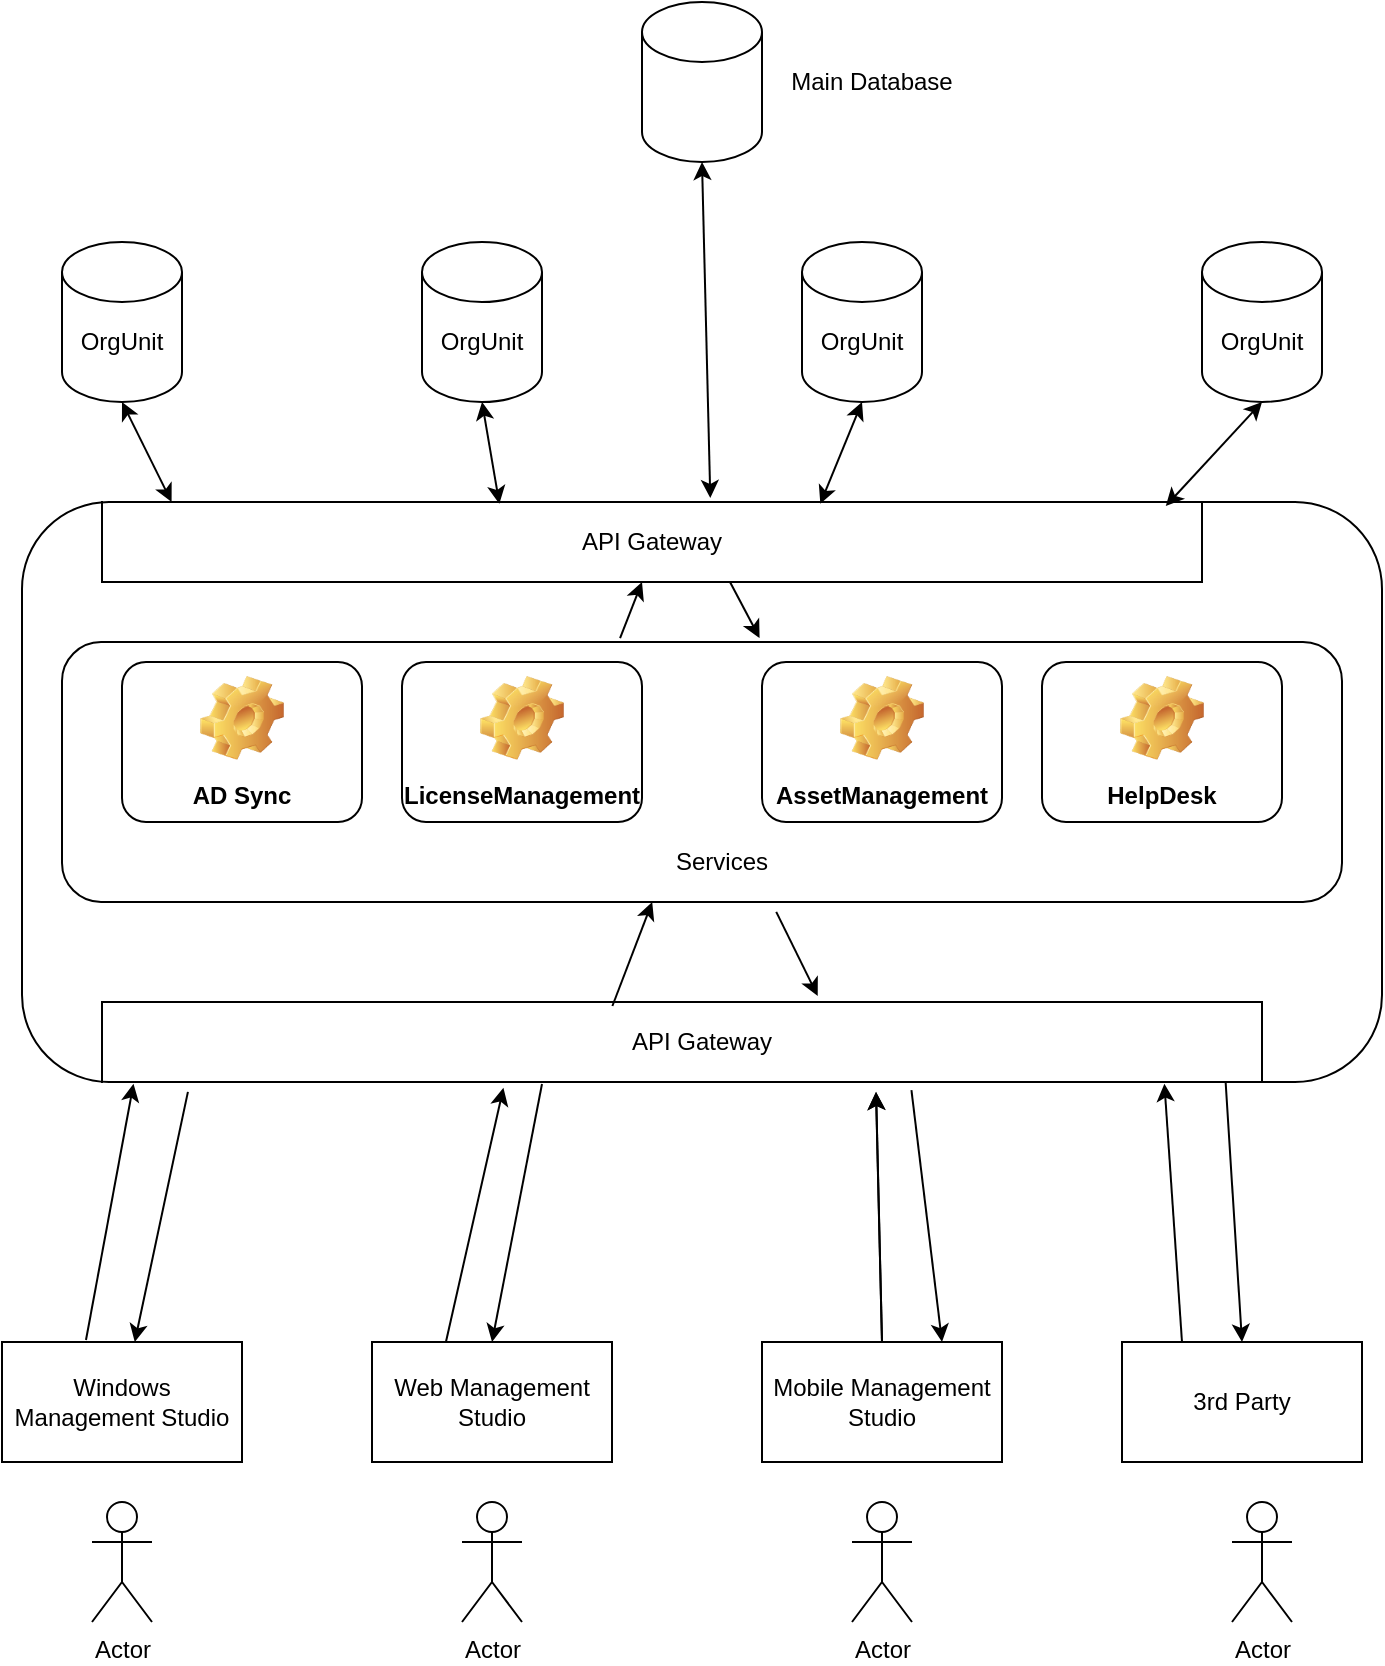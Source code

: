 <mxfile version="13.7.3" type="github">
  <diagram id="p5LZxdcd67pqXwQ_2G6Q" name="Page-1">
    <mxGraphModel dx="1422" dy="763" grid="1" gridSize="10" guides="1" tooltips="1" connect="1" arrows="1" fold="1" page="1" pageScale="1" pageWidth="827" pageHeight="1169" math="0" shadow="0">
      <root>
        <mxCell id="0" />
        <mxCell id="1" parent="0" />
        <mxCell id="mHs1j3uvdiCKNuWTur10-1" value="" style="shape=cylinder3;whiteSpace=wrap;html=1;boundedLbl=1;backgroundOutline=1;size=15;" vertex="1" parent="1">
          <mxGeometry x="370" y="30" width="60" height="80" as="geometry" />
        </mxCell>
        <mxCell id="mHs1j3uvdiCKNuWTur10-2" value="" style="shape=cylinder3;whiteSpace=wrap;html=1;boundedLbl=1;backgroundOutline=1;size=15;" vertex="1" parent="1">
          <mxGeometry x="80" y="150" width="60" height="80" as="geometry" />
        </mxCell>
        <mxCell id="mHs1j3uvdiCKNuWTur10-3" value="" style="shape=cylinder3;whiteSpace=wrap;html=1;boundedLbl=1;backgroundOutline=1;size=15;" vertex="1" parent="1">
          <mxGeometry x="260" y="150" width="60" height="80" as="geometry" />
        </mxCell>
        <mxCell id="mHs1j3uvdiCKNuWTur10-4" value="" style="shape=cylinder3;whiteSpace=wrap;html=1;boundedLbl=1;backgroundOutline=1;size=15;" vertex="1" parent="1">
          <mxGeometry x="450" y="150" width="60" height="80" as="geometry" />
        </mxCell>
        <mxCell id="mHs1j3uvdiCKNuWTur10-5" value="" style="shape=cylinder3;whiteSpace=wrap;html=1;boundedLbl=1;backgroundOutline=1;size=15;" vertex="1" parent="1">
          <mxGeometry x="650" y="150" width="60" height="80" as="geometry" />
        </mxCell>
        <mxCell id="mHs1j3uvdiCKNuWTur10-6" value="Main Database" style="text;html=1;strokeColor=none;fillColor=none;align=center;verticalAlign=middle;whiteSpace=wrap;rounded=0;" vertex="1" parent="1">
          <mxGeometry x="430" y="60" width="110" height="20" as="geometry" />
        </mxCell>
        <mxCell id="mHs1j3uvdiCKNuWTur10-7" value="OrgUnit" style="text;html=1;strokeColor=none;fillColor=none;align=center;verticalAlign=middle;whiteSpace=wrap;rounded=0;" vertex="1" parent="1">
          <mxGeometry x="90" y="190" width="40" height="20" as="geometry" />
        </mxCell>
        <mxCell id="mHs1j3uvdiCKNuWTur10-9" value="OrgUnit" style="text;html=1;strokeColor=none;fillColor=none;align=center;verticalAlign=middle;whiteSpace=wrap;rounded=0;" vertex="1" parent="1">
          <mxGeometry x="270" y="190" width="40" height="20" as="geometry" />
        </mxCell>
        <mxCell id="mHs1j3uvdiCKNuWTur10-10" value="OrgUnit" style="text;html=1;strokeColor=none;fillColor=none;align=center;verticalAlign=middle;whiteSpace=wrap;rounded=0;" vertex="1" parent="1">
          <mxGeometry x="460" y="190" width="40" height="20" as="geometry" />
        </mxCell>
        <mxCell id="mHs1j3uvdiCKNuWTur10-11" value="OrgUnit" style="text;html=1;strokeColor=none;fillColor=none;align=center;verticalAlign=middle;whiteSpace=wrap;rounded=0;" vertex="1" parent="1">
          <mxGeometry x="660" y="190" width="40" height="20" as="geometry" />
        </mxCell>
        <mxCell id="mHs1j3uvdiCKNuWTur10-12" value="" style="rounded=1;whiteSpace=wrap;html=1;" vertex="1" parent="1">
          <mxGeometry x="60" y="280" width="680" height="290" as="geometry" />
        </mxCell>
        <mxCell id="mHs1j3uvdiCKNuWTur10-13" value="Actor" style="shape=umlActor;verticalLabelPosition=bottom;verticalAlign=top;html=1;outlineConnect=0;" vertex="1" parent="1">
          <mxGeometry x="95" y="780" width="30" height="60" as="geometry" />
        </mxCell>
        <mxCell id="mHs1j3uvdiCKNuWTur10-14" value="Actor" style="shape=umlActor;verticalLabelPosition=bottom;verticalAlign=top;html=1;outlineConnect=0;" vertex="1" parent="1">
          <mxGeometry x="280" y="780" width="30" height="60" as="geometry" />
        </mxCell>
        <mxCell id="mHs1j3uvdiCKNuWTur10-15" value="Actor" style="shape=umlActor;verticalLabelPosition=bottom;verticalAlign=top;html=1;outlineConnect=0;" vertex="1" parent="1">
          <mxGeometry x="475" y="780" width="30" height="60" as="geometry" />
        </mxCell>
        <mxCell id="mHs1j3uvdiCKNuWTur10-16" value="Actor" style="shape=umlActor;verticalLabelPosition=bottom;verticalAlign=top;html=1;outlineConnect=0;" vertex="1" parent="1">
          <mxGeometry x="665" y="780" width="30" height="60" as="geometry" />
        </mxCell>
        <mxCell id="mHs1j3uvdiCKNuWTur10-17" value="" style="rounded=1;whiteSpace=wrap;html=1;" vertex="1" parent="1">
          <mxGeometry x="80" y="350" width="640" height="130" as="geometry" />
        </mxCell>
        <mxCell id="mHs1j3uvdiCKNuWTur10-19" value="HelpDesk" style="label;whiteSpace=wrap;html=1;align=center;verticalAlign=bottom;spacingLeft=0;spacingBottom=4;imageAlign=center;imageVerticalAlign=top;image=img/clipart/Gear_128x128.png" vertex="1" parent="1">
          <mxGeometry x="570" y="360" width="120" height="80" as="geometry" />
        </mxCell>
        <mxCell id="mHs1j3uvdiCKNuWTur10-20" value="LicenseManagement" style="label;whiteSpace=wrap;html=1;align=center;verticalAlign=bottom;spacingLeft=0;spacingBottom=4;imageAlign=center;imageVerticalAlign=top;image=img/clipart/Gear_128x128.png" vertex="1" parent="1">
          <mxGeometry x="250" y="360" width="120" height="80" as="geometry" />
        </mxCell>
        <mxCell id="mHs1j3uvdiCKNuWTur10-21" value="AssetManagement" style="label;whiteSpace=wrap;html=1;align=center;verticalAlign=bottom;spacingLeft=0;spacingBottom=4;imageAlign=center;imageVerticalAlign=top;image=img/clipart/Gear_128x128.png" vertex="1" parent="1">
          <mxGeometry x="430" y="360" width="120" height="80" as="geometry" />
        </mxCell>
        <mxCell id="mHs1j3uvdiCKNuWTur10-22" value="AD Sync" style="label;whiteSpace=wrap;html=1;align=center;verticalAlign=bottom;spacingLeft=0;spacingBottom=4;imageAlign=center;imageVerticalAlign=top;image=img/clipart/Gear_128x128.png" vertex="1" parent="1">
          <mxGeometry x="110" y="360" width="120" height="80" as="geometry" />
        </mxCell>
        <mxCell id="mHs1j3uvdiCKNuWTur10-23" value="API Gateway" style="text;html=1;strokeColor=none;fillColor=none;align=center;verticalAlign=middle;whiteSpace=wrap;rounded=0;" vertex="1" parent="1">
          <mxGeometry x="335" y="540" width="130" height="20" as="geometry" />
        </mxCell>
        <mxCell id="mHs1j3uvdiCKNuWTur10-24" value="Services" style="text;html=1;strokeColor=none;fillColor=none;align=center;verticalAlign=middle;whiteSpace=wrap;rounded=0;" vertex="1" parent="1">
          <mxGeometry x="390" y="450" width="40" height="20" as="geometry" />
        </mxCell>
        <mxCell id="mHs1j3uvdiCKNuWTur10-26" value="" style="endArrow=classic;startArrow=classic;html=1;entryX=0.5;entryY=1;entryDx=0;entryDy=0;entryPerimeter=0;exitX=0.11;exitY=0;exitDx=0;exitDy=0;exitPerimeter=0;" edge="1" parent="1" source="mHs1j3uvdiCKNuWTur10-12" target="mHs1j3uvdiCKNuWTur10-2">
          <mxGeometry width="50" height="50" relative="1" as="geometry">
            <mxPoint x="95" y="310" as="sourcePoint" />
            <mxPoint x="145" y="260" as="targetPoint" />
          </mxGeometry>
        </mxCell>
        <mxCell id="mHs1j3uvdiCKNuWTur10-27" value="" style="endArrow=classic;startArrow=classic;html=1;entryX=0.5;entryY=1;entryDx=0;entryDy=0;entryPerimeter=0;exitX=0.351;exitY=0.003;exitDx=0;exitDy=0;exitPerimeter=0;" edge="1" parent="1" source="mHs1j3uvdiCKNuWTur10-12" target="mHs1j3uvdiCKNuWTur10-3">
          <mxGeometry width="50" height="50" relative="1" as="geometry">
            <mxPoint x="390" y="350" as="sourcePoint" />
            <mxPoint x="440" y="300" as="targetPoint" />
          </mxGeometry>
        </mxCell>
        <mxCell id="mHs1j3uvdiCKNuWTur10-28" value="" style="endArrow=classic;startArrow=classic;html=1;entryX=0.5;entryY=1;entryDx=0;entryDy=0;entryPerimeter=0;exitX=0.841;exitY=0.007;exitDx=0;exitDy=0;exitPerimeter=0;" edge="1" parent="1" source="mHs1j3uvdiCKNuWTur10-12" target="mHs1j3uvdiCKNuWTur10-5">
          <mxGeometry width="50" height="50" relative="1" as="geometry">
            <mxPoint x="390" y="350" as="sourcePoint" />
            <mxPoint x="440" y="300" as="targetPoint" />
          </mxGeometry>
        </mxCell>
        <mxCell id="mHs1j3uvdiCKNuWTur10-29" value="" style="endArrow=classic;startArrow=classic;html=1;entryX=0.5;entryY=1;entryDx=0;entryDy=0;entryPerimeter=0;exitX=0.587;exitY=0.003;exitDx=0;exitDy=0;exitPerimeter=0;" edge="1" parent="1" source="mHs1j3uvdiCKNuWTur10-12" target="mHs1j3uvdiCKNuWTur10-4">
          <mxGeometry width="50" height="50" relative="1" as="geometry">
            <mxPoint x="390" y="350" as="sourcePoint" />
            <mxPoint x="440" y="300" as="targetPoint" />
          </mxGeometry>
        </mxCell>
        <mxCell id="mHs1j3uvdiCKNuWTur10-30" value="Windows Management Studio" style="rounded=0;whiteSpace=wrap;html=1;" vertex="1" parent="1">
          <mxGeometry x="50" y="700" width="120" height="60" as="geometry" />
        </mxCell>
        <mxCell id="mHs1j3uvdiCKNuWTur10-31" value="Web Management Studio" style="rounded=0;whiteSpace=wrap;html=1;" vertex="1" parent="1">
          <mxGeometry x="235" y="700" width="120" height="60" as="geometry" />
        </mxCell>
        <mxCell id="mHs1j3uvdiCKNuWTur10-32" value="Mobile Management Studio" style="rounded=0;whiteSpace=wrap;html=1;" vertex="1" parent="1">
          <mxGeometry x="430" y="700" width="120" height="60" as="geometry" />
        </mxCell>
        <mxCell id="mHs1j3uvdiCKNuWTur10-33" value="3rd Party" style="rounded=0;whiteSpace=wrap;html=1;" vertex="1" parent="1">
          <mxGeometry x="610" y="700" width="120" height="60" as="geometry" />
        </mxCell>
        <mxCell id="mHs1j3uvdiCKNuWTur10-36" value="" style="endArrow=classic;html=1;entryX=0.354;entryY=1.01;entryDx=0;entryDy=0;entryPerimeter=0;exitX=0.308;exitY=0;exitDx=0;exitDy=0;exitPerimeter=0;" edge="1" parent="1" source="mHs1j3uvdiCKNuWTur10-31" target="mHs1j3uvdiCKNuWTur10-12">
          <mxGeometry width="50" height="50" relative="1" as="geometry">
            <mxPoint x="390" y="620" as="sourcePoint" />
            <mxPoint x="440" y="570" as="targetPoint" />
          </mxGeometry>
        </mxCell>
        <mxCell id="mHs1j3uvdiCKNuWTur10-37" value="" style="endArrow=classic;html=1;" edge="1" parent="1">
          <mxGeometry width="50" height="50" relative="1" as="geometry">
            <mxPoint x="320" y="571" as="sourcePoint" />
            <mxPoint x="295" y="700" as="targetPoint" />
          </mxGeometry>
        </mxCell>
        <mxCell id="mHs1j3uvdiCKNuWTur10-38" value="" style="endArrow=classic;html=1;exitX=0.5;exitY=0;exitDx=0;exitDy=0;entryX=0.628;entryY=1.017;entryDx=0;entryDy=0;entryPerimeter=0;" edge="1" parent="1" source="mHs1j3uvdiCKNuWTur10-32" target="mHs1j3uvdiCKNuWTur10-12">
          <mxGeometry width="50" height="50" relative="1" as="geometry">
            <mxPoint x="390" y="620" as="sourcePoint" />
            <mxPoint x="440" y="570" as="targetPoint" />
          </mxGeometry>
        </mxCell>
        <mxCell id="mHs1j3uvdiCKNuWTur10-39" value="" style="endArrow=classic;html=1;exitX=0.654;exitY=1.014;exitDx=0;exitDy=0;exitPerimeter=0;entryX=0.75;entryY=0;entryDx=0;entryDy=0;" edge="1" parent="1" source="mHs1j3uvdiCKNuWTur10-12" target="mHs1j3uvdiCKNuWTur10-32">
          <mxGeometry width="50" height="50" relative="1" as="geometry">
            <mxPoint x="507.96" y="700" as="sourcePoint" />
            <mxPoint x="530" y="630" as="targetPoint" />
          </mxGeometry>
        </mxCell>
        <mxCell id="mHs1j3uvdiCKNuWTur10-41" value="" style="endArrow=classic;html=1;exitX=0.5;exitY=0;exitDx=0;exitDy=0;" edge="1" parent="1" source="mHs1j3uvdiCKNuWTur10-32">
          <mxGeometry width="50" height="50" relative="1" as="geometry">
            <mxPoint x="490" y="700" as="sourcePoint" />
            <mxPoint x="487" y="575" as="targetPoint" />
          </mxGeometry>
        </mxCell>
        <mxCell id="mHs1j3uvdiCKNuWTur10-42" value="" style="endArrow=classic;html=1;entryX=0.84;entryY=1.003;entryDx=0;entryDy=0;entryPerimeter=0;exitX=0.25;exitY=0;exitDx=0;exitDy=0;" edge="1" parent="1" source="mHs1j3uvdiCKNuWTur10-33" target="mHs1j3uvdiCKNuWTur10-12">
          <mxGeometry width="50" height="50" relative="1" as="geometry">
            <mxPoint x="390" y="620" as="sourcePoint" />
            <mxPoint x="440" y="570" as="targetPoint" />
          </mxGeometry>
        </mxCell>
        <mxCell id="mHs1j3uvdiCKNuWTur10-43" value="" style="endArrow=classic;html=1;exitX=0.885;exitY=1;exitDx=0;exitDy=0;exitPerimeter=0;entryX=0.5;entryY=0;entryDx=0;entryDy=0;" edge="1" parent="1" source="mHs1j3uvdiCKNuWTur10-12" target="mHs1j3uvdiCKNuWTur10-33">
          <mxGeometry width="50" height="50" relative="1" as="geometry">
            <mxPoint x="390" y="620" as="sourcePoint" />
            <mxPoint x="440" y="570" as="targetPoint" />
          </mxGeometry>
        </mxCell>
        <mxCell id="mHs1j3uvdiCKNuWTur10-44" value="" style="endArrow=classic;html=1;exitX=0.35;exitY=-0.017;exitDx=0;exitDy=0;exitPerimeter=0;entryX=0.082;entryY=1.003;entryDx=0;entryDy=0;entryPerimeter=0;" edge="1" parent="1" source="mHs1j3uvdiCKNuWTur10-30" target="mHs1j3uvdiCKNuWTur10-12">
          <mxGeometry width="50" height="50" relative="1" as="geometry">
            <mxPoint x="390" y="620" as="sourcePoint" />
            <mxPoint x="440" y="570" as="targetPoint" />
          </mxGeometry>
        </mxCell>
        <mxCell id="mHs1j3uvdiCKNuWTur10-45" value="" style="endArrow=classic;html=1;exitX=0.122;exitY=1.017;exitDx=0;exitDy=0;exitPerimeter=0;" edge="1" parent="1" source="mHs1j3uvdiCKNuWTur10-12" target="mHs1j3uvdiCKNuWTur10-30">
          <mxGeometry width="50" height="50" relative="1" as="geometry">
            <mxPoint x="390" y="620" as="sourcePoint" />
            <mxPoint x="440" y="570" as="targetPoint" />
          </mxGeometry>
        </mxCell>
        <mxCell id="mHs1j3uvdiCKNuWTur10-48" value="" style="shape=partialRectangle;whiteSpace=wrap;html=1;bottom=1;right=1;left=1;top=0;fillColor=none;routingCenterX=-0.5;rotation=-180;" vertex="1" parent="1">
          <mxGeometry x="100" y="530" width="580" height="40" as="geometry" />
        </mxCell>
        <mxCell id="mHs1j3uvdiCKNuWTur10-49" value="API Gateway" style="shape=partialRectangle;whiteSpace=wrap;html=1;bottom=1;right=1;left=1;top=0;fillColor=none;routingCenterX=-0.5;" vertex="1" parent="1">
          <mxGeometry x="100" y="280" width="550" height="40" as="geometry" />
        </mxCell>
        <mxCell id="mHs1j3uvdiCKNuWTur10-50" value="" style="endArrow=classic;html=1;exitX=0.56;exitY=0.95;exitDx=0;exitDy=0;exitPerimeter=0;" edge="1" parent="1" source="mHs1j3uvdiCKNuWTur10-48" target="mHs1j3uvdiCKNuWTur10-17">
          <mxGeometry width="50" height="50" relative="1" as="geometry">
            <mxPoint x="390" y="410" as="sourcePoint" />
            <mxPoint x="440" y="360" as="targetPoint" />
          </mxGeometry>
        </mxCell>
        <mxCell id="mHs1j3uvdiCKNuWTur10-51" value="" style="endArrow=classic;html=1;exitX=0.558;exitY=1.038;exitDx=0;exitDy=0;exitPerimeter=0;entryX=0.383;entryY=1.075;entryDx=0;entryDy=0;entryPerimeter=0;" edge="1" parent="1" source="mHs1j3uvdiCKNuWTur10-17" target="mHs1j3uvdiCKNuWTur10-48">
          <mxGeometry width="50" height="50" relative="1" as="geometry">
            <mxPoint x="390" y="410" as="sourcePoint" />
            <mxPoint x="440" y="360" as="targetPoint" />
          </mxGeometry>
        </mxCell>
        <mxCell id="mHs1j3uvdiCKNuWTur10-52" value="" style="endArrow=classic;html=1;exitX=0.436;exitY=-0.015;exitDx=0;exitDy=0;exitPerimeter=0;" edge="1" parent="1" source="mHs1j3uvdiCKNuWTur10-17">
          <mxGeometry width="50" height="50" relative="1" as="geometry">
            <mxPoint x="350.09" y="372" as="sourcePoint" />
            <mxPoint x="370.001" y="320" as="targetPoint" />
          </mxGeometry>
        </mxCell>
        <mxCell id="mHs1j3uvdiCKNuWTur10-53" value="" style="endArrow=classic;html=1;exitX=0.558;exitY=1.038;exitDx=0;exitDy=0;exitPerimeter=0;entryX=0.545;entryY=-0.015;entryDx=0;entryDy=0;entryPerimeter=0;" edge="1" parent="1" target="mHs1j3uvdiCKNuWTur10-17">
          <mxGeometry width="50" height="50" relative="1" as="geometry">
            <mxPoint x="414.0" y="320.0" as="sourcePoint" />
            <mxPoint x="434.74" y="362.06" as="targetPoint" />
          </mxGeometry>
        </mxCell>
        <mxCell id="mHs1j3uvdiCKNuWTur10-54" value="" style="endArrow=classic;startArrow=classic;html=1;entryX=0.5;entryY=1;entryDx=0;entryDy=0;entryPerimeter=0;exitX=0.553;exitY=-0.05;exitDx=0;exitDy=0;exitPerimeter=0;" edge="1" parent="1" source="mHs1j3uvdiCKNuWTur10-49" target="mHs1j3uvdiCKNuWTur10-1">
          <mxGeometry width="50" height="50" relative="1" as="geometry">
            <mxPoint x="390" y="260" as="sourcePoint" />
            <mxPoint x="440" y="210" as="targetPoint" />
          </mxGeometry>
        </mxCell>
      </root>
    </mxGraphModel>
  </diagram>
</mxfile>
